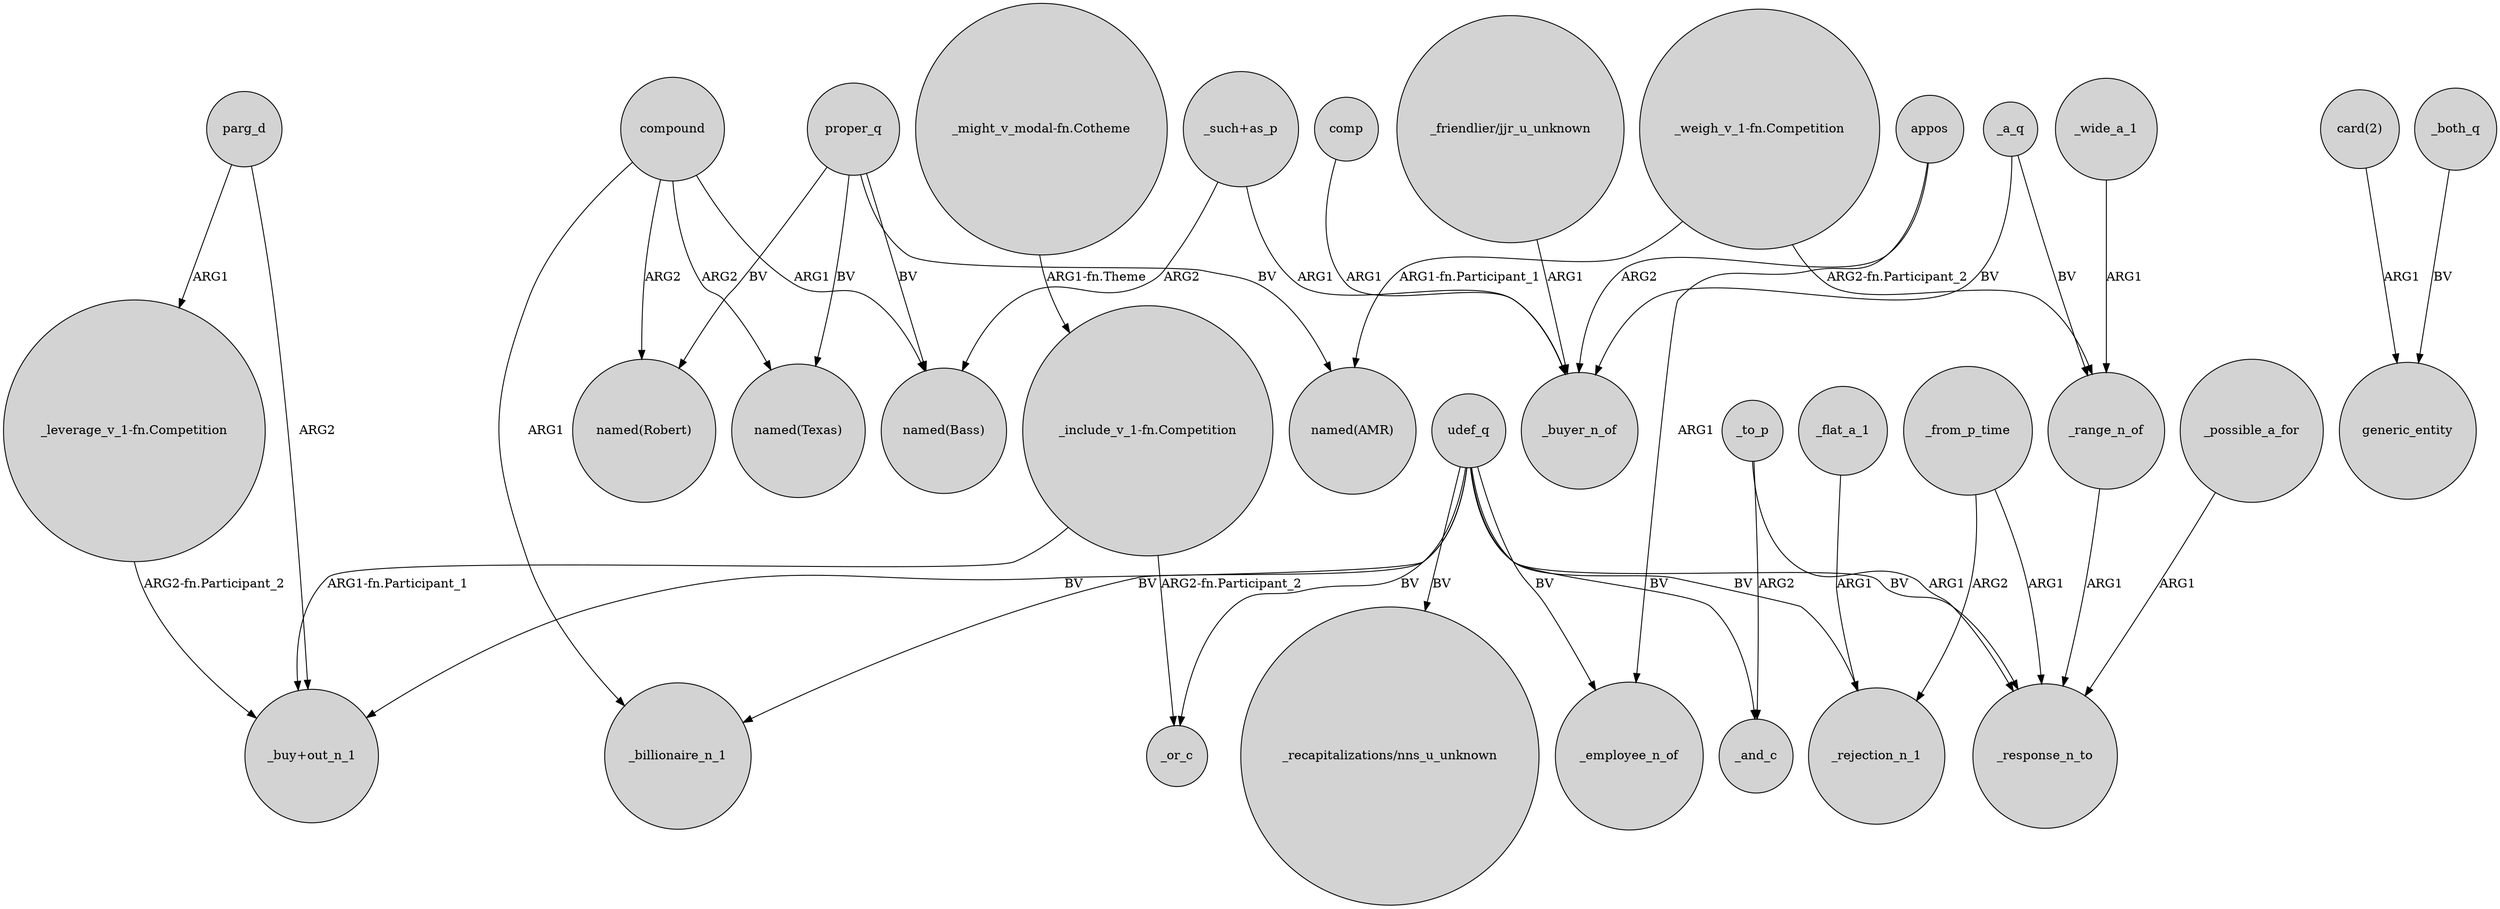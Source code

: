 digraph {
	node [shape=circle style=filled]
	proper_q -> "named(Texas)" [label=BV]
	proper_q -> "named(Bass)" [label=BV]
	"_include_v_1-fn.Competition" -> _or_c [label="ARG2-fn.Participant_2"]
	appos -> _employee_n_of [label=ARG1]
	"_might_v_modal-fn.Cotheme" -> "_include_v_1-fn.Competition" [label="ARG1-fn.Theme"]
	compound -> "named(Texas)" [label=ARG2]
	parg_d -> "_leverage_v_1-fn.Competition" [label=ARG1]
	"_weigh_v_1-fn.Competition" -> "named(AMR)" [label="ARG1-fn.Participant_1"]
	udef_q -> _and_c [label=BV]
	udef_q -> "_buy+out_n_1" [label=BV]
	_from_p_time -> _rejection_n_1 [label=ARG2]
	parg_d -> "_buy+out_n_1" [label=ARG2]
	udef_q -> _or_c [label=BV]
	udef_q -> _rejection_n_1 [label=BV]
	_a_q -> _buyer_n_of [label=BV]
	"_weigh_v_1-fn.Competition" -> _range_n_of [label="ARG2-fn.Participant_2"]
	_range_n_of -> _response_n_to [label=ARG1]
	compound -> "named(Robert)" [label=ARG2]
	compound -> _billionaire_n_1 [label=ARG1]
	_to_p -> _and_c [label=ARG2]
	_wide_a_1 -> _range_n_of [label=ARG1]
	"_include_v_1-fn.Competition" -> "_buy+out_n_1" [label="ARG1-fn.Participant_1"]
	udef_q -> "_recapitalizations/nns_u_unknown" [label=BV]
	compound -> "named(Bass)" [label=ARG1]
	_possible_a_for -> _response_n_to [label=ARG1]
	udef_q -> _billionaire_n_1 [label=BV]
	comp -> _buyer_n_of [label=ARG1]
	"_such+as_p" -> _buyer_n_of [label=ARG1]
	"card(2)" -> generic_entity [label=ARG1]
	proper_q -> "named(Robert)" [label=BV]
	"_leverage_v_1-fn.Competition" -> "_buy+out_n_1" [label="ARG2-fn.Participant_2"]
	proper_q -> "named(AMR)" [label=BV]
	_flat_a_1 -> _rejection_n_1 [label=ARG1]
	_to_p -> _response_n_to [label=ARG1]
	_a_q -> _range_n_of [label=BV]
	"_such+as_p" -> "named(Bass)" [label=ARG2]
	udef_q -> _response_n_to [label=BV]
	appos -> _buyer_n_of [label=ARG2]
	udef_q -> _employee_n_of [label=BV]
	_both_q -> generic_entity [label=BV]
	"_friendlier/jjr_u_unknown" -> _buyer_n_of [label=ARG1]
	_from_p_time -> _response_n_to [label=ARG1]
}
